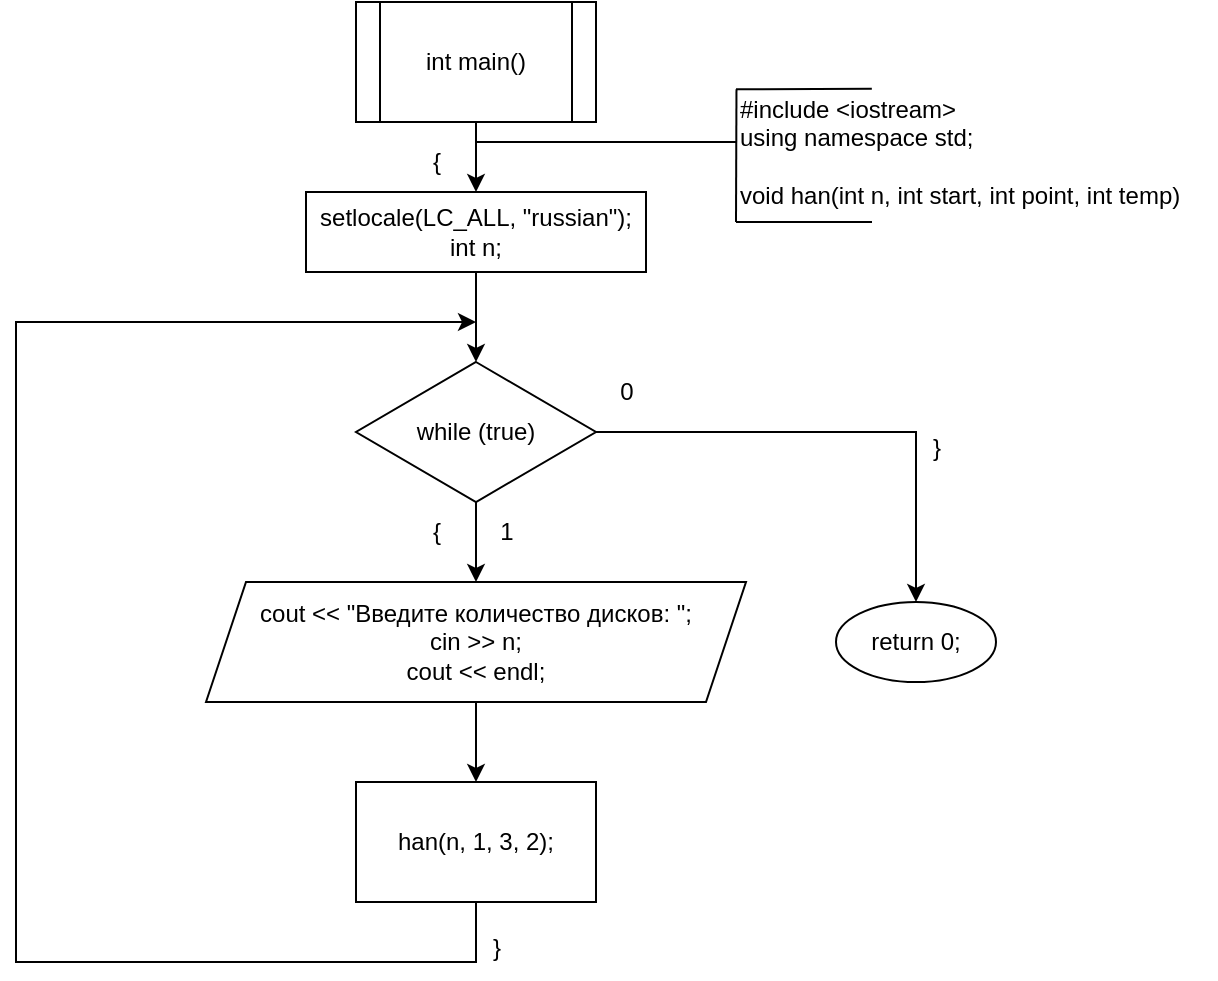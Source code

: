 <mxfile version="26.0.11">
  <diagram name="Page-1" id="jfupw31d7gDW7gQ53om4">
    <mxGraphModel dx="548" dy="768" grid="1" gridSize="10" guides="1" tooltips="1" connect="1" arrows="1" fold="1" page="1" pageScale="1" pageWidth="827" pageHeight="1169" math="0" shadow="0">
      <root>
        <mxCell id="0" />
        <mxCell id="1" parent="0" />
        <mxCell id="duYjJp9zFDKCf5gSurAa-1" style="edgeStyle=orthogonalEdgeStyle;rounded=0;orthogonalLoop=1;jettySize=auto;html=1;entryX=0.5;entryY=0;entryDx=0;entryDy=0;" edge="1" parent="1" source="duYjJp9zFDKCf5gSurAa-2" target="duYjJp9zFDKCf5gSurAa-4">
          <mxGeometry relative="1" as="geometry" />
        </mxCell>
        <mxCell id="duYjJp9zFDKCf5gSurAa-2" value="int main()" style="shape=process;whiteSpace=wrap;html=1;backgroundOutline=1;" vertex="1" parent="1">
          <mxGeometry x="260" y="450" width="120" height="60" as="geometry" />
        </mxCell>
        <mxCell id="duYjJp9zFDKCf5gSurAa-3" style="edgeStyle=orthogonalEdgeStyle;rounded=0;orthogonalLoop=1;jettySize=auto;html=1;entryX=0.5;entryY=0;entryDx=0;entryDy=0;" edge="1" parent="1" source="duYjJp9zFDKCf5gSurAa-4" target="duYjJp9zFDKCf5gSurAa-6">
          <mxGeometry relative="1" as="geometry" />
        </mxCell>
        <mxCell id="duYjJp9zFDKCf5gSurAa-4" value="&lt;div&gt;setlocale(LC_ALL, &quot;russian&quot;);&lt;/div&gt;&lt;div&gt;int n;&lt;/div&gt;" style="rounded=0;whiteSpace=wrap;html=1;" vertex="1" parent="1">
          <mxGeometry x="235" y="545" width="170" height="40" as="geometry" />
        </mxCell>
        <mxCell id="duYjJp9zFDKCf5gSurAa-5" style="edgeStyle=orthogonalEdgeStyle;rounded=0;orthogonalLoop=1;jettySize=auto;html=1;entryX=0.5;entryY=0;entryDx=0;entryDy=0;" edge="1" parent="1" source="duYjJp9zFDKCf5gSurAa-6" target="duYjJp9zFDKCf5gSurAa-8">
          <mxGeometry relative="1" as="geometry" />
        </mxCell>
        <mxCell id="duYjJp9zFDKCf5gSurAa-21" style="edgeStyle=orthogonalEdgeStyle;rounded=0;orthogonalLoop=1;jettySize=auto;html=1;entryX=0.5;entryY=0;entryDx=0;entryDy=0;" edge="1" parent="1" source="duYjJp9zFDKCf5gSurAa-6" target="duYjJp9zFDKCf5gSurAa-20">
          <mxGeometry relative="1" as="geometry" />
        </mxCell>
        <mxCell id="duYjJp9zFDKCf5gSurAa-6" value="while (true)" style="rhombus;whiteSpace=wrap;html=1;" vertex="1" parent="1">
          <mxGeometry x="260" y="630" width="120" height="70" as="geometry" />
        </mxCell>
        <mxCell id="duYjJp9zFDKCf5gSurAa-7" style="edgeStyle=orthogonalEdgeStyle;rounded=0;orthogonalLoop=1;jettySize=auto;html=1;entryX=0.5;entryY=0;entryDx=0;entryDy=0;" edge="1" parent="1" source="duYjJp9zFDKCf5gSurAa-8" target="duYjJp9zFDKCf5gSurAa-10">
          <mxGeometry relative="1" as="geometry" />
        </mxCell>
        <mxCell id="duYjJp9zFDKCf5gSurAa-8" value="&lt;div&gt;cout &amp;lt;&amp;lt; &quot;Введите количество дисков: &quot;;&lt;/div&gt;&lt;div&gt;cin &amp;gt;&amp;gt; n;&lt;/div&gt;&lt;div&gt;cout &amp;lt;&amp;lt; endl;&lt;/div&gt;" style="shape=parallelogram;perimeter=parallelogramPerimeter;whiteSpace=wrap;html=1;fixedSize=1;" vertex="1" parent="1">
          <mxGeometry x="185" y="740" width="270" height="60" as="geometry" />
        </mxCell>
        <mxCell id="duYjJp9zFDKCf5gSurAa-9" style="edgeStyle=orthogonalEdgeStyle;rounded=0;orthogonalLoop=1;jettySize=auto;html=1;" edge="1" parent="1" source="duYjJp9zFDKCf5gSurAa-10">
          <mxGeometry relative="1" as="geometry">
            <mxPoint x="320" y="610" as="targetPoint" />
            <Array as="points">
              <mxPoint x="320" y="930" />
              <mxPoint x="90" y="930" />
              <mxPoint x="90" y="610" />
            </Array>
          </mxGeometry>
        </mxCell>
        <mxCell id="duYjJp9zFDKCf5gSurAa-10" value="han(n, 1, 3, 2);" style="rounded=0;whiteSpace=wrap;html=1;" vertex="1" parent="1">
          <mxGeometry x="260" y="840" width="120" height="60" as="geometry" />
        </mxCell>
        <mxCell id="duYjJp9zFDKCf5gSurAa-11" value="&lt;div&gt;#include &amp;lt;iostream&amp;gt;&lt;/div&gt;&lt;div&gt;using namespace std;&lt;/div&gt;&lt;div&gt;&lt;br&gt;&lt;/div&gt;&lt;div&gt;void han(int n, int start, int point, int temp)&lt;/div&gt;" style="text;html=1;align=left;verticalAlign=middle;resizable=0;points=[];autosize=1;strokeColor=none;fillColor=none;" vertex="1" parent="1">
          <mxGeometry x="450" y="490" width="240" height="70" as="geometry" />
        </mxCell>
        <mxCell id="duYjJp9zFDKCf5gSurAa-12" value="" style="endArrow=none;html=1;rounded=0;" edge="1" parent="1">
          <mxGeometry width="50" height="50" relative="1" as="geometry">
            <mxPoint x="450" y="520" as="sourcePoint" />
            <mxPoint x="320" y="520" as="targetPoint" />
          </mxGeometry>
        </mxCell>
        <mxCell id="duYjJp9zFDKCf5gSurAa-13" value="" style="endArrow=none;html=1;rounded=0;exitX=0.001;exitY=0.081;exitDx=0;exitDy=0;exitPerimeter=0;" edge="1" parent="1">
          <mxGeometry width="50" height="50" relative="1" as="geometry">
            <mxPoint x="450.24" y="493.67" as="sourcePoint" />
            <mxPoint x="450" y="560" as="targetPoint" />
          </mxGeometry>
        </mxCell>
        <mxCell id="duYjJp9zFDKCf5gSurAa-14" value="" style="endArrow=none;html=1;rounded=0;exitX=0;exitY=0.052;exitDx=0;exitDy=0;exitPerimeter=0;entryX=0.283;entryY=0.048;entryDx=0;entryDy=0;entryPerimeter=0;" edge="1" parent="1" source="duYjJp9zFDKCf5gSurAa-11" target="duYjJp9zFDKCf5gSurAa-11">
          <mxGeometry width="50" height="50" relative="1" as="geometry">
            <mxPoint x="440" y="520" as="sourcePoint" />
            <mxPoint x="490" y="470" as="targetPoint" />
          </mxGeometry>
        </mxCell>
        <mxCell id="duYjJp9zFDKCf5gSurAa-15" value="" style="endArrow=none;html=1;rounded=0;entryX=0.283;entryY=0.048;entryDx=0;entryDy=0;entryPerimeter=0;" edge="1" parent="1">
          <mxGeometry width="50" height="50" relative="1" as="geometry">
            <mxPoint x="450" y="560" as="sourcePoint" />
            <mxPoint x="518" y="560" as="targetPoint" />
          </mxGeometry>
        </mxCell>
        <mxCell id="duYjJp9zFDKCf5gSurAa-16" value="{" style="text;html=1;align=center;verticalAlign=middle;resizable=0;points=[];autosize=1;strokeColor=none;fillColor=none;" vertex="1" parent="1">
          <mxGeometry x="285" y="515" width="30" height="30" as="geometry" />
        </mxCell>
        <mxCell id="duYjJp9zFDKCf5gSurAa-17" value="}" style="text;html=1;align=center;verticalAlign=middle;resizable=0;points=[];autosize=1;strokeColor=none;fillColor=none;" vertex="1" parent="1">
          <mxGeometry x="315" y="908" width="30" height="30" as="geometry" />
        </mxCell>
        <mxCell id="duYjJp9zFDKCf5gSurAa-18" value="1" style="text;html=1;align=center;verticalAlign=middle;resizable=0;points=[];autosize=1;strokeColor=none;fillColor=none;" vertex="1" parent="1">
          <mxGeometry x="320" y="700" width="30" height="30" as="geometry" />
        </mxCell>
        <mxCell id="duYjJp9zFDKCf5gSurAa-19" value="{" style="text;html=1;align=center;verticalAlign=middle;resizable=0;points=[];autosize=1;strokeColor=none;fillColor=none;" vertex="1" parent="1">
          <mxGeometry x="285" y="700" width="30" height="30" as="geometry" />
        </mxCell>
        <mxCell id="duYjJp9zFDKCf5gSurAa-20" value="return 0;" style="ellipse;whiteSpace=wrap;html=1;" vertex="1" parent="1">
          <mxGeometry x="500" y="750" width="80" height="40" as="geometry" />
        </mxCell>
        <mxCell id="duYjJp9zFDKCf5gSurAa-22" value="0" style="text;html=1;align=center;verticalAlign=middle;resizable=0;points=[];autosize=1;strokeColor=none;fillColor=none;" vertex="1" parent="1">
          <mxGeometry x="380" y="630" width="30" height="30" as="geometry" />
        </mxCell>
        <mxCell id="duYjJp9zFDKCf5gSurAa-23" value="}" style="text;html=1;align=center;verticalAlign=middle;resizable=0;points=[];autosize=1;strokeColor=none;fillColor=none;" vertex="1" parent="1">
          <mxGeometry x="535" y="658" width="30" height="30" as="geometry" />
        </mxCell>
      </root>
    </mxGraphModel>
  </diagram>
</mxfile>
